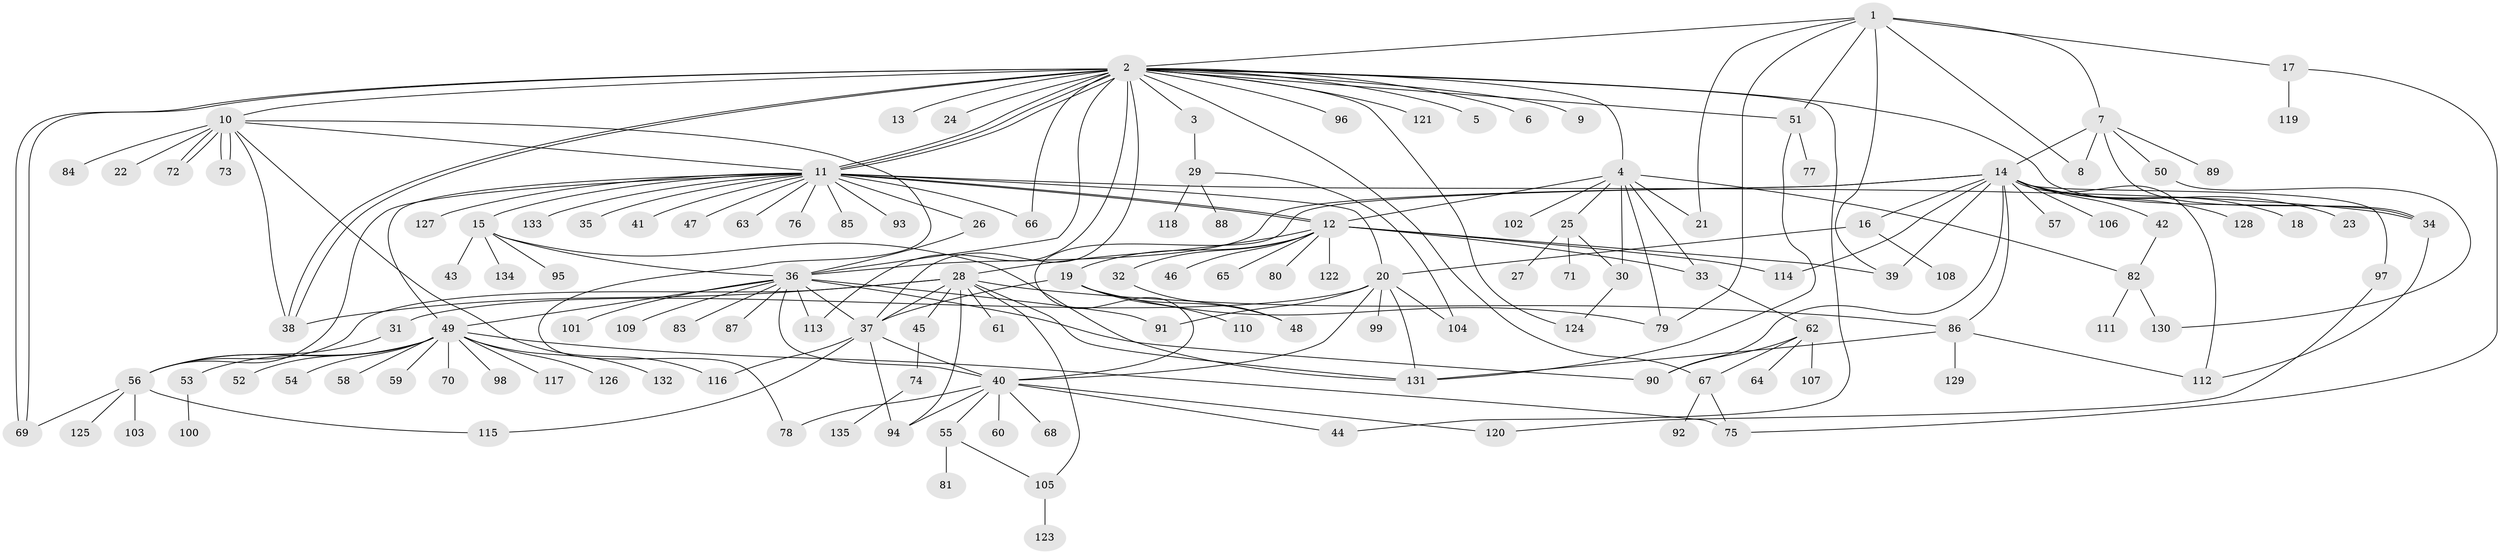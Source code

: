 // Generated by graph-tools (version 1.1) at 2025/26/03/09/25 03:26:04]
// undirected, 135 vertices, 200 edges
graph export_dot {
graph [start="1"]
  node [color=gray90,style=filled];
  1;
  2;
  3;
  4;
  5;
  6;
  7;
  8;
  9;
  10;
  11;
  12;
  13;
  14;
  15;
  16;
  17;
  18;
  19;
  20;
  21;
  22;
  23;
  24;
  25;
  26;
  27;
  28;
  29;
  30;
  31;
  32;
  33;
  34;
  35;
  36;
  37;
  38;
  39;
  40;
  41;
  42;
  43;
  44;
  45;
  46;
  47;
  48;
  49;
  50;
  51;
  52;
  53;
  54;
  55;
  56;
  57;
  58;
  59;
  60;
  61;
  62;
  63;
  64;
  65;
  66;
  67;
  68;
  69;
  70;
  71;
  72;
  73;
  74;
  75;
  76;
  77;
  78;
  79;
  80;
  81;
  82;
  83;
  84;
  85;
  86;
  87;
  88;
  89;
  90;
  91;
  92;
  93;
  94;
  95;
  96;
  97;
  98;
  99;
  100;
  101;
  102;
  103;
  104;
  105;
  106;
  107;
  108;
  109;
  110;
  111;
  112;
  113;
  114;
  115;
  116;
  117;
  118;
  119;
  120;
  121;
  122;
  123;
  124;
  125;
  126;
  127;
  128;
  129;
  130;
  131;
  132;
  133;
  134;
  135;
  1 -- 2;
  1 -- 7;
  1 -- 8;
  1 -- 17;
  1 -- 21;
  1 -- 39;
  1 -- 51;
  1 -- 79;
  2 -- 3;
  2 -- 4;
  2 -- 5;
  2 -- 6;
  2 -- 9;
  2 -- 10;
  2 -- 11;
  2 -- 11;
  2 -- 11;
  2 -- 13;
  2 -- 24;
  2 -- 34;
  2 -- 36;
  2 -- 37;
  2 -- 38;
  2 -- 38;
  2 -- 44;
  2 -- 51;
  2 -- 66;
  2 -- 67;
  2 -- 69;
  2 -- 69;
  2 -- 96;
  2 -- 113;
  2 -- 121;
  2 -- 124;
  3 -- 29;
  4 -- 12;
  4 -- 21;
  4 -- 25;
  4 -- 30;
  4 -- 33;
  4 -- 79;
  4 -- 82;
  4 -- 102;
  7 -- 8;
  7 -- 14;
  7 -- 34;
  7 -- 50;
  7 -- 89;
  10 -- 11;
  10 -- 22;
  10 -- 38;
  10 -- 72;
  10 -- 72;
  10 -- 73;
  10 -- 73;
  10 -- 78;
  10 -- 84;
  10 -- 116;
  11 -- 12;
  11 -- 12;
  11 -- 15;
  11 -- 20;
  11 -- 26;
  11 -- 34;
  11 -- 35;
  11 -- 41;
  11 -- 47;
  11 -- 49;
  11 -- 56;
  11 -- 63;
  11 -- 66;
  11 -- 76;
  11 -- 85;
  11 -- 93;
  11 -- 127;
  11 -- 133;
  12 -- 19;
  12 -- 28;
  12 -- 32;
  12 -- 33;
  12 -- 39;
  12 -- 46;
  12 -- 65;
  12 -- 80;
  12 -- 114;
  12 -- 122;
  14 -- 16;
  14 -- 18;
  14 -- 23;
  14 -- 36;
  14 -- 39;
  14 -- 40;
  14 -- 42;
  14 -- 57;
  14 -- 86;
  14 -- 90;
  14 -- 97;
  14 -- 106;
  14 -- 112;
  14 -- 114;
  14 -- 128;
  15 -- 36;
  15 -- 43;
  15 -- 95;
  15 -- 131;
  15 -- 134;
  16 -- 20;
  16 -- 108;
  17 -- 75;
  17 -- 119;
  19 -- 37;
  19 -- 48;
  19 -- 79;
  19 -- 110;
  20 -- 31;
  20 -- 40;
  20 -- 91;
  20 -- 99;
  20 -- 104;
  20 -- 131;
  25 -- 27;
  25 -- 30;
  25 -- 71;
  26 -- 36;
  28 -- 37;
  28 -- 38;
  28 -- 45;
  28 -- 56;
  28 -- 61;
  28 -- 86;
  28 -- 94;
  28 -- 105;
  28 -- 131;
  29 -- 88;
  29 -- 104;
  29 -- 118;
  30 -- 124;
  31 -- 56;
  32 -- 48;
  33 -- 62;
  34 -- 112;
  36 -- 37;
  36 -- 40;
  36 -- 49;
  36 -- 83;
  36 -- 87;
  36 -- 90;
  36 -- 91;
  36 -- 101;
  36 -- 109;
  36 -- 113;
  37 -- 40;
  37 -- 94;
  37 -- 115;
  37 -- 116;
  40 -- 44;
  40 -- 55;
  40 -- 60;
  40 -- 68;
  40 -- 78;
  40 -- 94;
  40 -- 120;
  42 -- 82;
  45 -- 74;
  49 -- 52;
  49 -- 53;
  49 -- 54;
  49 -- 56;
  49 -- 58;
  49 -- 59;
  49 -- 70;
  49 -- 75;
  49 -- 98;
  49 -- 117;
  49 -- 126;
  49 -- 132;
  50 -- 130;
  51 -- 77;
  51 -- 131;
  53 -- 100;
  55 -- 81;
  55 -- 105;
  56 -- 69;
  56 -- 103;
  56 -- 115;
  56 -- 125;
  62 -- 64;
  62 -- 67;
  62 -- 90;
  62 -- 107;
  67 -- 75;
  67 -- 92;
  74 -- 135;
  82 -- 111;
  82 -- 130;
  86 -- 112;
  86 -- 129;
  86 -- 131;
  97 -- 120;
  105 -- 123;
}
